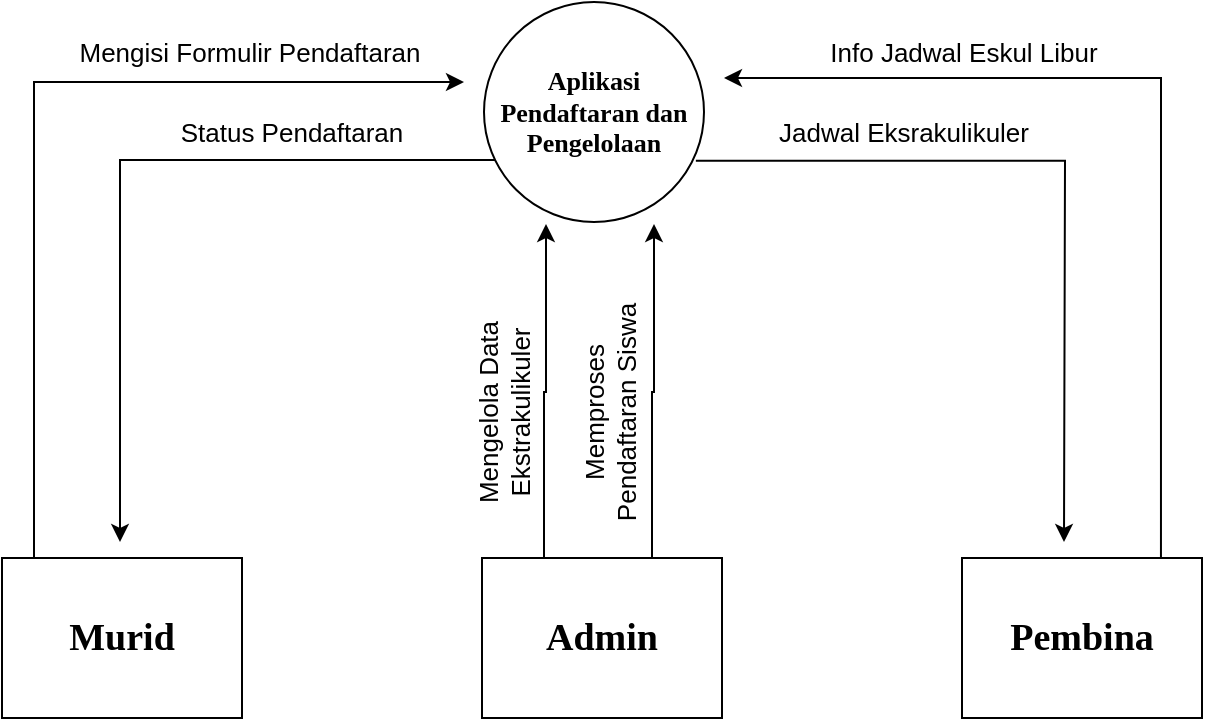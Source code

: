 <mxfile version="26.0.5">
  <diagram name="Halaman-1" id="eNe6bS4SfNRkZu26cHSy">
    <mxGraphModel dx="2032" dy="840" grid="1" gridSize="10" guides="1" tooltips="1" connect="1" arrows="1" fold="1" page="1" pageScale="1" pageWidth="827" pageHeight="1169" math="0" shadow="0">
      <root>
        <mxCell id="0" />
        <mxCell id="1" parent="0" />
        <mxCell id="hocJQMdPyyGzvhcjjk7z-8" value="" style="edgeStyle=orthogonalEdgeStyle;rounded=0;orthogonalLoop=1;jettySize=auto;html=1;" edge="1" parent="1">
          <mxGeometry relative="1" as="geometry">
            <mxPoint x="215" y="358" as="sourcePoint" />
            <mxPoint x="430" y="120" as="targetPoint" />
            <Array as="points">
              <mxPoint x="215" y="120" />
            </Array>
          </mxGeometry>
        </mxCell>
        <mxCell id="hocJQMdPyyGzvhcjjk7z-2" value="&lt;font face=&quot;Verdana&quot; style=&quot;font-size: 19px;&quot;&gt;&lt;b style=&quot;&quot;&gt;Murid&lt;/b&gt;&lt;/font&gt;" style="rounded=0;whiteSpace=wrap;html=1;" vertex="1" parent="1">
          <mxGeometry x="199" y="358" width="120" height="80" as="geometry" />
        </mxCell>
        <mxCell id="hocJQMdPyyGzvhcjjk7z-17" style="edgeStyle=orthogonalEdgeStyle;rounded=0;orthogonalLoop=1;jettySize=auto;html=1;exitX=0.25;exitY=0;exitDx=0;exitDy=0;" edge="1" parent="1" source="hocJQMdPyyGzvhcjjk7z-3">
          <mxGeometry relative="1" as="geometry">
            <mxPoint x="471" y="191" as="targetPoint" />
            <mxPoint x="471.0" y="349" as="sourcePoint" />
            <Array as="points">
              <mxPoint x="470" y="358" />
              <mxPoint x="470" y="275" />
              <mxPoint x="471" y="275" />
            </Array>
          </mxGeometry>
        </mxCell>
        <mxCell id="hocJQMdPyyGzvhcjjk7z-3" value="&lt;font face=&quot;Verdana&quot; style=&quot;font-size: 19px;&quot;&gt;&lt;b&gt;Admin&lt;/b&gt;&lt;/font&gt;" style="rounded=0;whiteSpace=wrap;html=1;" vertex="1" parent="1">
          <mxGeometry x="439" y="358" width="120" height="80" as="geometry" />
        </mxCell>
        <mxCell id="hocJQMdPyyGzvhcjjk7z-22" style="edgeStyle=orthogonalEdgeStyle;rounded=0;orthogonalLoop=1;jettySize=auto;html=1;exitX=0.829;exitY=0.014;exitDx=0;exitDy=0;exitPerimeter=0;" edge="1" parent="1" source="hocJQMdPyyGzvhcjjk7z-4">
          <mxGeometry relative="1" as="geometry">
            <mxPoint x="560" y="118" as="targetPoint" />
            <mxPoint x="778.0" y="336" as="sourcePoint" />
            <Array as="points">
              <mxPoint x="778" y="118" />
            </Array>
          </mxGeometry>
        </mxCell>
        <mxCell id="hocJQMdPyyGzvhcjjk7z-4" value="&lt;font face=&quot;Verdana&quot; style=&quot;font-size: 19px;&quot;&gt;&lt;b&gt;Pembina&lt;/b&gt;&lt;/font&gt;" style="rounded=0;whiteSpace=wrap;html=1;" vertex="1" parent="1">
          <mxGeometry x="679" y="358" width="120" height="80" as="geometry" />
        </mxCell>
        <mxCell id="hocJQMdPyyGzvhcjjk7z-6" value="&lt;font face=&quot;Verdana&quot; style=&quot;font-size: 13px;&quot;&gt;&lt;b&gt;Aplikasi Pendaftaran dan Pengelolaan&lt;/b&gt;&lt;/font&gt;" style="ellipse;whiteSpace=wrap;html=1;aspect=fixed;" vertex="1" parent="1">
          <mxGeometry x="440" y="80" width="110" height="110" as="geometry" />
        </mxCell>
        <mxCell id="hocJQMdPyyGzvhcjjk7z-15" value="" style="edgeStyle=orthogonalEdgeStyle;rounded=0;orthogonalLoop=1;jettySize=auto;html=1;" edge="1" parent="1" source="hocJQMdPyyGzvhcjjk7z-6">
          <mxGeometry relative="1" as="geometry">
            <mxPoint x="430" y="160" as="sourcePoint" />
            <mxPoint x="258" y="350" as="targetPoint" />
            <Array as="points">
              <mxPoint x="258" y="159" />
            </Array>
          </mxGeometry>
        </mxCell>
        <mxCell id="hocJQMdPyyGzvhcjjk7z-9" value="Mengisi Formulir Pendaftaran" style="text;html=1;align=center;verticalAlign=middle;whiteSpace=wrap;rounded=0;fontSize=13;" vertex="1" parent="1">
          <mxGeometry x="220" y="90" width="206" height="30" as="geometry" />
        </mxCell>
        <mxCell id="hocJQMdPyyGzvhcjjk7z-16" value="Status Pendaftaran" style="text;html=1;align=center;verticalAlign=middle;whiteSpace=wrap;rounded=0;fontSize=13;" vertex="1" parent="1">
          <mxGeometry x="274" y="130" width="140" height="30" as="geometry" />
        </mxCell>
        <mxCell id="hocJQMdPyyGzvhcjjk7z-18" value="Mengelola Data Ekstrakulikuler" style="text;html=1;align=center;verticalAlign=middle;whiteSpace=wrap;rounded=0;fontSize=13;rotation=-90;" vertex="1" parent="1">
          <mxGeometry x="380" y="270" width="140" height="30" as="geometry" />
        </mxCell>
        <mxCell id="hocJQMdPyyGzvhcjjk7z-20" style="edgeStyle=orthogonalEdgeStyle;rounded=0;orthogonalLoop=1;jettySize=auto;html=1;exitX=0.25;exitY=0;exitDx=0;exitDy=0;" edge="1" parent="1">
          <mxGeometry relative="1" as="geometry">
            <mxPoint x="525" y="191" as="targetPoint" />
            <mxPoint x="523" y="358" as="sourcePoint" />
            <Array as="points">
              <mxPoint x="524" y="358" />
              <mxPoint x="524" y="275" />
              <mxPoint x="525" y="275" />
            </Array>
          </mxGeometry>
        </mxCell>
        <mxCell id="hocJQMdPyyGzvhcjjk7z-21" value="Memproses Pendaftaran Siswa" style="text;html=1;align=center;verticalAlign=middle;whiteSpace=wrap;rounded=0;fontSize=13;rotation=-90;" vertex="1" parent="1">
          <mxGeometry x="433" y="270" width="140" height="30" as="geometry" />
        </mxCell>
        <mxCell id="hocJQMdPyyGzvhcjjk7z-23" value="Info Jadwal Eskul Libur" style="text;html=1;align=center;verticalAlign=middle;whiteSpace=wrap;rounded=0;fontSize=13;rotation=0;" vertex="1" parent="1">
          <mxGeometry x="610" y="90" width="140" height="30" as="geometry" />
        </mxCell>
        <mxCell id="hocJQMdPyyGzvhcjjk7z-26" style="edgeStyle=orthogonalEdgeStyle;rounded=0;orthogonalLoop=1;jettySize=auto;html=1;exitX=0.963;exitY=0.722;exitDx=0;exitDy=0;exitPerimeter=0;" edge="1" parent="1" source="hocJQMdPyyGzvhcjjk7z-6">
          <mxGeometry relative="1" as="geometry">
            <mxPoint x="730" y="350" as="targetPoint" />
          </mxGeometry>
        </mxCell>
        <mxCell id="hocJQMdPyyGzvhcjjk7z-25" value="Jadwal Eksrakulikuler" style="text;html=1;align=center;verticalAlign=middle;whiteSpace=wrap;rounded=0;fontSize=13;rotation=0;" vertex="1" parent="1">
          <mxGeometry x="580" y="130" width="140" height="30" as="geometry" />
        </mxCell>
      </root>
    </mxGraphModel>
  </diagram>
</mxfile>
